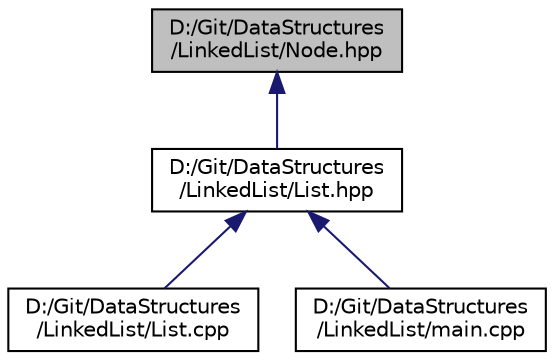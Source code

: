 digraph "D:/Git/DataStructures/LinkedList/Node.hpp"
{
 // INTERACTIVE_SVG=YES
  edge [fontname="Helvetica",fontsize="10",labelfontname="Helvetica",labelfontsize="10"];
  node [fontname="Helvetica",fontsize="10",shape=record];
  Node1 [label="D:/Git/DataStructures\l/LinkedList/Node.hpp",height=0.2,width=0.4,color="black", fillcolor="grey75", style="filled", fontcolor="black"];
  Node1 -> Node2 [dir="back",color="midnightblue",fontsize="10",style="solid",fontname="Helvetica"];
  Node2 [label="D:/Git/DataStructures\l/LinkedList/List.hpp",height=0.2,width=0.4,color="black", fillcolor="white", style="filled",URL="$_list_8hpp.html"];
  Node2 -> Node3 [dir="back",color="midnightblue",fontsize="10",style="solid",fontname="Helvetica"];
  Node3 [label="D:/Git/DataStructures\l/LinkedList/List.cpp",height=0.2,width=0.4,color="black", fillcolor="white", style="filled",URL="$_list_8cpp.html"];
  Node2 -> Node4 [dir="back",color="midnightblue",fontsize="10",style="solid",fontname="Helvetica"];
  Node4 [label="D:/Git/DataStructures\l/LinkedList/main.cpp",height=0.2,width=0.4,color="black", fillcolor="white", style="filled",URL="$main_8cpp.html"];
}
